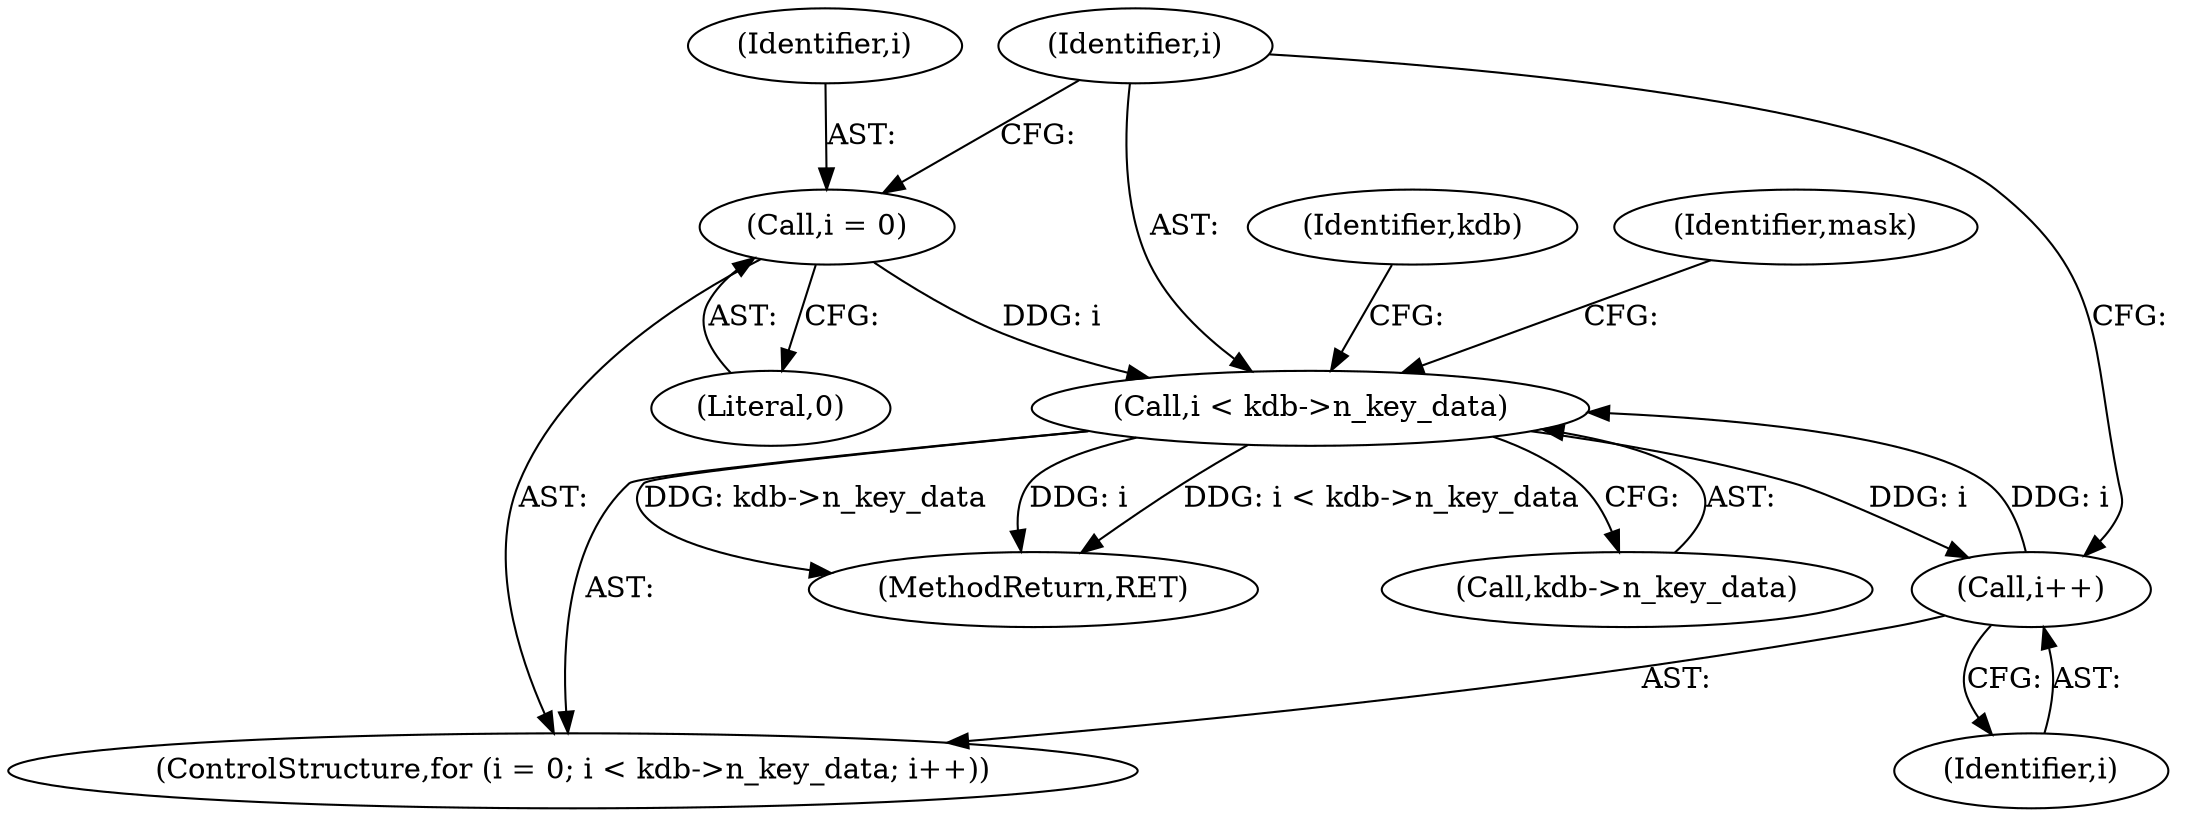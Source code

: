 digraph "0_krb5_b863de7fbf080b15e347a736fdda0a82d42f4f6b_0@pointer" {
"1000405" [label="(Call,i < kdb->n_key_data)"];
"1000410" [label="(Call,i++)"];
"1000405" [label="(Call,i < kdb->n_key_data)"];
"1000402" [label="(Call,i = 0)"];
"1000403" [label="(Identifier,i)"];
"1000410" [label="(Call,i++)"];
"1000402" [label="(Call,i = 0)"];
"1000401" [label="(ControlStructure,for (i = 0; i < kdb->n_key_data; i++))"];
"1000406" [label="(Identifier,i)"];
"1000545" [label="(MethodReturn,RET)"];
"1000416" [label="(Identifier,kdb)"];
"1000405" [label="(Call,i < kdb->n_key_data)"];
"1000411" [label="(Identifier,i)"];
"1000407" [label="(Call,kdb->n_key_data)"];
"1000425" [label="(Identifier,mask)"];
"1000404" [label="(Literal,0)"];
"1000405" -> "1000401"  [label="AST: "];
"1000405" -> "1000407"  [label="CFG: "];
"1000406" -> "1000405"  [label="AST: "];
"1000407" -> "1000405"  [label="AST: "];
"1000416" -> "1000405"  [label="CFG: "];
"1000425" -> "1000405"  [label="CFG: "];
"1000405" -> "1000545"  [label="DDG: i < kdb->n_key_data"];
"1000405" -> "1000545"  [label="DDG: kdb->n_key_data"];
"1000405" -> "1000545"  [label="DDG: i"];
"1000410" -> "1000405"  [label="DDG: i"];
"1000402" -> "1000405"  [label="DDG: i"];
"1000405" -> "1000410"  [label="DDG: i"];
"1000410" -> "1000401"  [label="AST: "];
"1000410" -> "1000411"  [label="CFG: "];
"1000411" -> "1000410"  [label="AST: "];
"1000406" -> "1000410"  [label="CFG: "];
"1000402" -> "1000401"  [label="AST: "];
"1000402" -> "1000404"  [label="CFG: "];
"1000403" -> "1000402"  [label="AST: "];
"1000404" -> "1000402"  [label="AST: "];
"1000406" -> "1000402"  [label="CFG: "];
}
